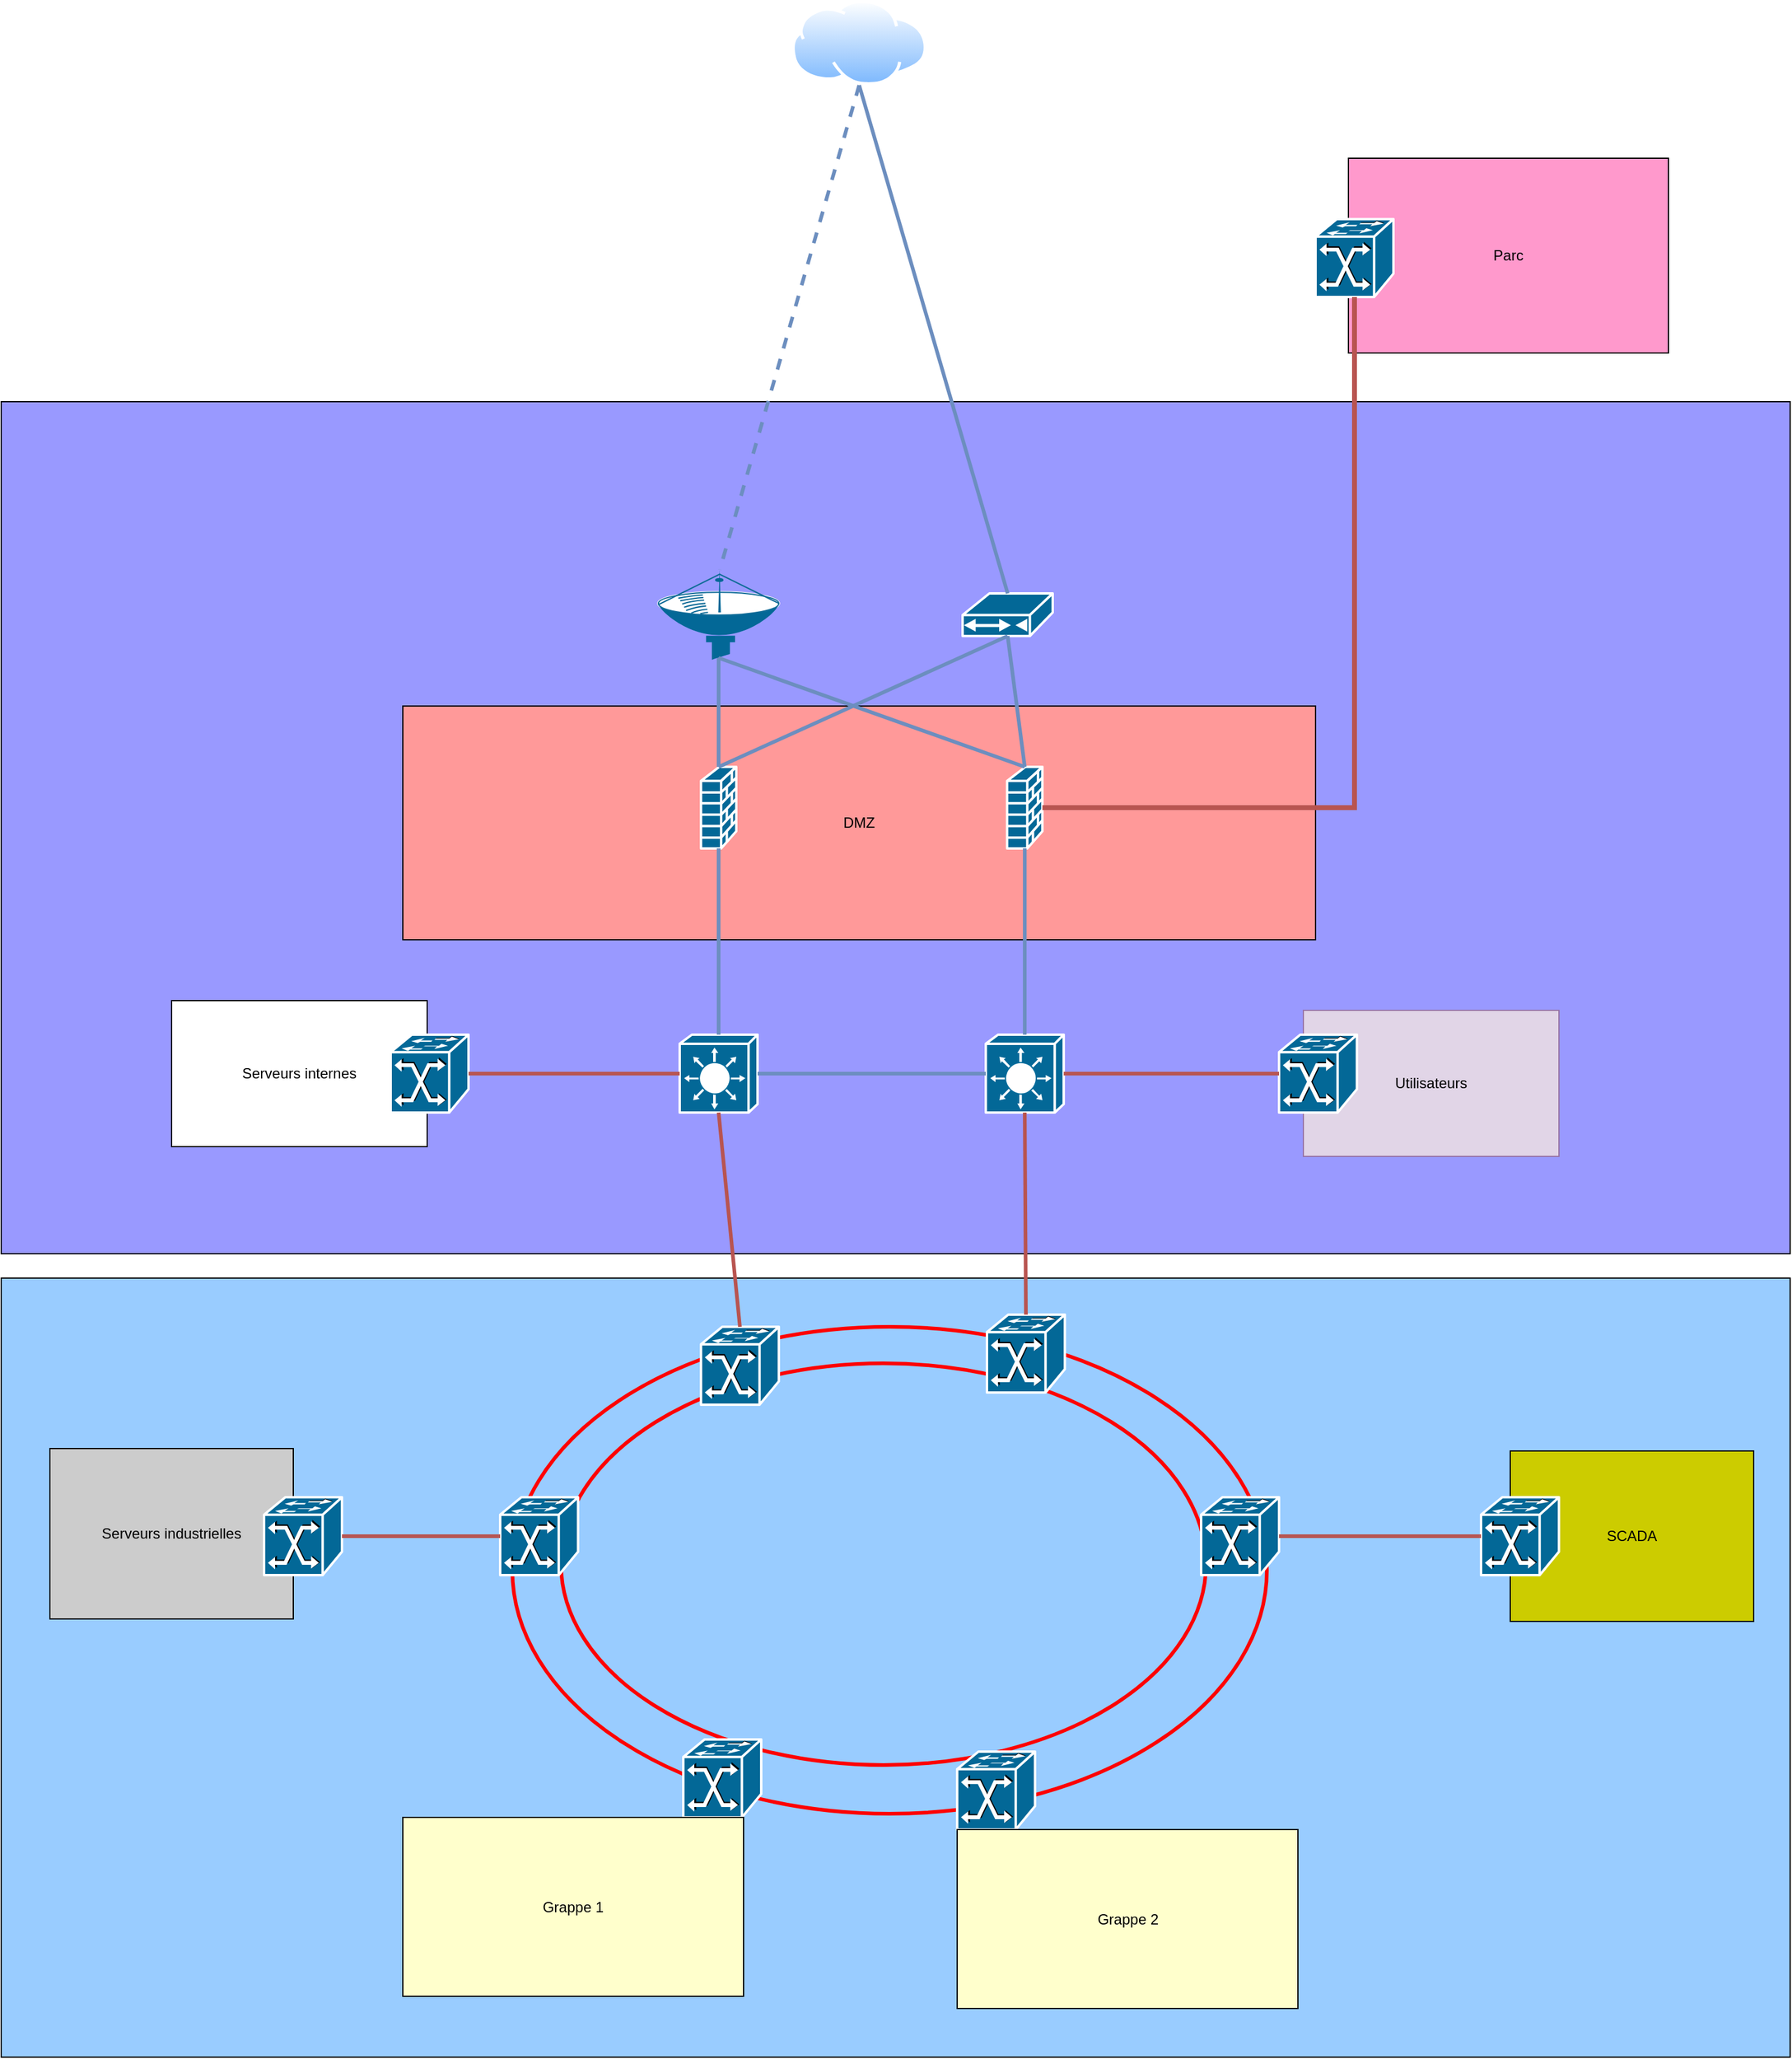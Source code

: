 <mxfile version="27.1.4">
  <diagram name="Page-1" id="dSXhLiUKM2LfeHZQxu41">
    <mxGraphModel dx="1928" dy="1921" grid="1" gridSize="10" guides="1" tooltips="1" connect="1" arrows="1" fold="1" page="1" pageScale="1" pageWidth="827" pageHeight="1169" math="0" shadow="0">
      <root>
        <mxCell id="0" />
        <mxCell id="1" parent="0" />
        <mxCell id="WGfG3eNtXVmUuOnjyOWt-20" value="" style="rounded=0;whiteSpace=wrap;html=1;fillColor=#99CCFF;" vertex="1" parent="1">
          <mxGeometry x="-280" y="830" width="1470" height="640" as="geometry" />
        </mxCell>
        <mxCell id="WGfG3eNtXVmUuOnjyOWt-57" value="" style="ellipse;whiteSpace=wrap;html=1;fillColor=none;strokeWidth=3;strokeColor=#FF0000;" vertex="1" parent="1">
          <mxGeometry x="140" y="870" width="620" height="400" as="geometry" />
        </mxCell>
        <mxCell id="WGfG3eNtXVmUuOnjyOWt-56" value="" style="ellipse;whiteSpace=wrap;html=1;fillColor=none;strokeWidth=3;strokeColor=#FF0000;" vertex="1" parent="1">
          <mxGeometry x="180" y="900" width="530" height="330" as="geometry" />
        </mxCell>
        <mxCell id="WGfG3eNtXVmUuOnjyOWt-28" value="Parc" style="rounded=0;whiteSpace=wrap;html=1;fillColor=#FF99CC;" vertex="1" parent="1">
          <mxGeometry x="827" y="-90" width="263" height="160" as="geometry" />
        </mxCell>
        <mxCell id="WGfG3eNtXVmUuOnjyOWt-24" value="SCADA" style="rounded=0;whiteSpace=wrap;html=1;fillColor=#CCCC00;" vertex="1" parent="1">
          <mxGeometry x="960" y="972" width="200" height="140" as="geometry" />
        </mxCell>
        <mxCell id="WGfG3eNtXVmUuOnjyOWt-23" value="Serveurs industrielles" style="rounded=0;whiteSpace=wrap;html=1;fillColor=#CCCCCC;" vertex="1" parent="1">
          <mxGeometry x="-240" y="970" width="200" height="140" as="geometry" />
        </mxCell>
        <mxCell id="WGfG3eNtXVmUuOnjyOWt-1" value="" style="rounded=0;whiteSpace=wrap;html=1;fillColor=#9999FF;" vertex="1" parent="1">
          <mxGeometry x="-280" y="110" width="1470" height="700" as="geometry" />
        </mxCell>
        <mxCell id="WGfG3eNtXVmUuOnjyOWt-18" value="Utilisateurs" style="rounded=0;whiteSpace=wrap;html=1;fillColor=#e1d5e7;strokeColor=#9673a6;" vertex="1" parent="1">
          <mxGeometry x="790" y="610" width="210" height="120" as="geometry" />
        </mxCell>
        <mxCell id="WGfG3eNtXVmUuOnjyOWt-19" value="Serveurs internes" style="rounded=0;whiteSpace=wrap;html=1;" vertex="1" parent="1">
          <mxGeometry x="-140" y="602" width="210" height="120" as="geometry" />
        </mxCell>
        <mxCell id="89dMwhakB2q7gFZ_QAYJ-8" value="DMZ" style="rounded=0;whiteSpace=wrap;html=1;fillColor=#FF9999;" parent="1" vertex="1">
          <mxGeometry x="50" y="360" width="750" height="192" as="geometry" />
        </mxCell>
        <mxCell id="89dMwhakB2q7gFZ_QAYJ-1" value="" style="image;aspect=fixed;perimeter=ellipsePerimeter;html=1;align=center;shadow=0;dashed=0;spacingTop=3;image=img/lib/active_directory/internet_cloud.svg;" parent="1" vertex="1">
          <mxGeometry x="369.44" y="-220" width="111.11" height="70" as="geometry" />
        </mxCell>
        <mxCell id="89dMwhakB2q7gFZ_QAYJ-2" value="" style="shape=mxgraph.cisco.wireless.satellite_dish;sketch=0;html=1;pointerEvents=1;dashed=0;fillColor=#036897;strokeColor=#ffffff;strokeWidth=2;verticalLabelPosition=bottom;verticalAlign=top;align=center;outlineConnect=0;" parent="1" vertex="1">
          <mxGeometry x="260" y="248" width="99" height="74" as="geometry" />
        </mxCell>
        <mxCell id="WGfG3eNtXVmUuOnjyOWt-4" value="" style="shape=mxgraph.cisco.security.firewall;sketch=0;html=1;pointerEvents=1;dashed=0;fillColor=#036897;strokeColor=#ffffff;strokeWidth=2;verticalLabelPosition=bottom;verticalAlign=top;align=center;outlineConnect=0;" vertex="1" parent="1">
          <mxGeometry x="295" y="410" width="29" height="67" as="geometry" />
        </mxCell>
        <mxCell id="WGfG3eNtXVmUuOnjyOWt-5" value="" style="shape=mxgraph.cisco.security.firewall;sketch=0;html=1;pointerEvents=1;dashed=0;fillColor=#036897;strokeColor=#ffffff;strokeWidth=2;verticalLabelPosition=bottom;verticalAlign=top;align=center;outlineConnect=0;" vertex="1" parent="1">
          <mxGeometry x="546.56" y="410" width="29" height="67" as="geometry" />
        </mxCell>
        <mxCell id="WGfG3eNtXVmUuOnjyOWt-6" value="" style="shape=mxgraph.cisco.modems_and_phones.cable_modem;sketch=0;html=1;pointerEvents=1;dashed=0;fillColor=#036897;strokeColor=#ffffff;strokeWidth=2;verticalLabelPosition=bottom;verticalAlign=top;align=center;outlineConnect=0;" vertex="1" parent="1">
          <mxGeometry x="510" y="267.5" width="74" height="35" as="geometry" />
        </mxCell>
        <mxCell id="WGfG3eNtXVmUuOnjyOWt-8" value="" style="shape=mxgraph.cisco.switches.layer_3_switch;sketch=0;html=1;pointerEvents=1;dashed=0;fillColor=#036897;strokeColor=#ffffff;strokeWidth=2;verticalLabelPosition=bottom;verticalAlign=top;align=center;outlineConnect=0;" vertex="1" parent="1">
          <mxGeometry x="277.5" y="630" width="64" height="64" as="geometry" />
        </mxCell>
        <mxCell id="WGfG3eNtXVmUuOnjyOWt-9" value="" style="shape=mxgraph.cisco.switches.layer_3_switch;sketch=0;html=1;pointerEvents=1;dashed=0;fillColor=#036897;strokeColor=#ffffff;strokeWidth=2;verticalLabelPosition=bottom;verticalAlign=top;align=center;outlineConnect=0;" vertex="1" parent="1">
          <mxGeometry x="529.06" y="630" width="64" height="64" as="geometry" />
        </mxCell>
        <mxCell id="WGfG3eNtXVmUuOnjyOWt-10" value="" style="shape=mxgraph.cisco.switches.atm_fast_gigabit_etherswitch;sketch=0;html=1;pointerEvents=1;dashed=0;fillColor=#036897;strokeColor=#ffffff;strokeWidth=2;verticalLabelPosition=bottom;verticalAlign=top;align=center;outlineConnect=0;" vertex="1" parent="1">
          <mxGeometry x="40" y="630" width="64" height="64" as="geometry" />
        </mxCell>
        <mxCell id="WGfG3eNtXVmUuOnjyOWt-11" value="" style="shape=mxgraph.cisco.switches.atm_fast_gigabit_etherswitch;sketch=0;html=1;pointerEvents=1;dashed=0;fillColor=#036897;strokeColor=#ffffff;strokeWidth=2;verticalLabelPosition=bottom;verticalAlign=top;align=center;outlineConnect=0;" vertex="1" parent="1">
          <mxGeometry x="770" y="630" width="64" height="64" as="geometry" />
        </mxCell>
        <mxCell id="WGfG3eNtXVmUuOnjyOWt-12" value="" style="shape=mxgraph.cisco.switches.atm_fast_gigabit_etherswitch;sketch=0;html=1;pointerEvents=1;dashed=0;fillColor=#036897;strokeColor=#ffffff;strokeWidth=2;verticalLabelPosition=bottom;verticalAlign=top;align=center;outlineConnect=0;" vertex="1" parent="1">
          <mxGeometry x="530" y="860" width="64" height="64" as="geometry" />
        </mxCell>
        <mxCell id="WGfG3eNtXVmUuOnjyOWt-13" value="" style="shape=mxgraph.cisco.switches.atm_fast_gigabit_etherswitch;sketch=0;html=1;pointerEvents=1;dashed=0;fillColor=#036897;strokeColor=#ffffff;strokeWidth=2;verticalLabelPosition=bottom;verticalAlign=top;align=center;outlineConnect=0;" vertex="1" parent="1">
          <mxGeometry x="295" y="870" width="64" height="64" as="geometry" />
        </mxCell>
        <mxCell id="WGfG3eNtXVmUuOnjyOWt-14" value="" style="shape=mxgraph.cisco.switches.atm_fast_gigabit_etherswitch;sketch=0;html=1;pointerEvents=1;dashed=0;fillColor=#036897;strokeColor=#ffffff;strokeWidth=2;verticalLabelPosition=bottom;verticalAlign=top;align=center;outlineConnect=0;" vertex="1" parent="1">
          <mxGeometry x="706" y="1010" width="64" height="64" as="geometry" />
        </mxCell>
        <mxCell id="WGfG3eNtXVmUuOnjyOWt-15" value="" style="shape=mxgraph.cisco.switches.atm_fast_gigabit_etherswitch;sketch=0;html=1;pointerEvents=1;dashed=0;fillColor=#036897;strokeColor=#ffffff;strokeWidth=2;verticalLabelPosition=bottom;verticalAlign=top;align=center;outlineConnect=0;" vertex="1" parent="1">
          <mxGeometry x="130" y="1010" width="64" height="64" as="geometry" />
        </mxCell>
        <mxCell id="WGfG3eNtXVmUuOnjyOWt-16" value="" style="shape=mxgraph.cisco.switches.atm_fast_gigabit_etherswitch;sketch=0;html=1;pointerEvents=1;dashed=0;fillColor=#036897;strokeColor=#ffffff;strokeWidth=2;verticalLabelPosition=bottom;verticalAlign=top;align=center;outlineConnect=0;" vertex="1" parent="1">
          <mxGeometry x="505.5" y="1219" width="64" height="64" as="geometry" />
        </mxCell>
        <mxCell id="WGfG3eNtXVmUuOnjyOWt-17" value="" style="shape=mxgraph.cisco.switches.atm_fast_gigabit_etherswitch;sketch=0;html=1;pointerEvents=1;dashed=0;fillColor=#036897;strokeColor=#ffffff;strokeWidth=2;verticalLabelPosition=bottom;verticalAlign=top;align=center;outlineConnect=0;" vertex="1" parent="1">
          <mxGeometry x="280.5" y="1209" width="64" height="64" as="geometry" />
        </mxCell>
        <mxCell id="WGfG3eNtXVmUuOnjyOWt-21" value="" style="shape=mxgraph.cisco.switches.atm_fast_gigabit_etherswitch;sketch=0;html=1;pointerEvents=1;dashed=0;fillColor=#036897;strokeColor=#ffffff;strokeWidth=2;verticalLabelPosition=bottom;verticalAlign=top;align=center;outlineConnect=0;" vertex="1" parent="1">
          <mxGeometry x="-64" y="1010" width="64" height="64" as="geometry" />
        </mxCell>
        <mxCell id="WGfG3eNtXVmUuOnjyOWt-22" value="" style="shape=mxgraph.cisco.switches.atm_fast_gigabit_etherswitch;sketch=0;html=1;pointerEvents=1;dashed=0;fillColor=#036897;strokeColor=#ffffff;strokeWidth=2;verticalLabelPosition=bottom;verticalAlign=top;align=center;outlineConnect=0;" vertex="1" parent="1">
          <mxGeometry x="936" y="1010" width="64" height="64" as="geometry" />
        </mxCell>
        <mxCell id="WGfG3eNtXVmUuOnjyOWt-25" value="Grappe 1" style="rounded=0;whiteSpace=wrap;html=1;fillColor=#FFFFCC;" vertex="1" parent="1">
          <mxGeometry x="50" y="1273" width="280" height="147" as="geometry" />
        </mxCell>
        <mxCell id="WGfG3eNtXVmUuOnjyOWt-26" value="Grappe 2" style="rounded=0;whiteSpace=wrap;html=1;fillColor=#FFFFCC;" vertex="1" parent="1">
          <mxGeometry x="505.5" y="1283" width="280" height="147" as="geometry" />
        </mxCell>
        <mxCell id="WGfG3eNtXVmUuOnjyOWt-27" value="" style="shape=mxgraph.cisco.switches.atm_fast_gigabit_etherswitch;sketch=0;html=1;pointerEvents=1;dashed=0;fillColor=#036897;strokeColor=#ffffff;strokeWidth=2;verticalLabelPosition=bottom;verticalAlign=top;align=center;outlineConnect=0;" vertex="1" parent="1">
          <mxGeometry x="800" y="-40" width="64" height="64" as="geometry" />
        </mxCell>
        <mxCell id="WGfG3eNtXVmUuOnjyOWt-31" style="edgeStyle=none;rounded=0;orthogonalLoop=1;jettySize=auto;html=1;exitX=0.5;exitY=1;exitDx=0;exitDy=0;entryX=0.51;entryY=0;entryDx=0;entryDy=0;entryPerimeter=0;endArrow=none;startFill=0;dashed=1;strokeWidth=3;fillColor=#dae8fc;strokeColor=#6c8ebf;" edge="1" parent="1" source="89dMwhakB2q7gFZ_QAYJ-1" target="89dMwhakB2q7gFZ_QAYJ-2">
          <mxGeometry relative="1" as="geometry" />
        </mxCell>
        <mxCell id="WGfG3eNtXVmUuOnjyOWt-32" style="edgeStyle=none;rounded=0;orthogonalLoop=1;jettySize=auto;html=1;exitX=0.5;exitY=1;exitDx=0;exitDy=0;entryX=0.5;entryY=0;entryDx=0;entryDy=0;entryPerimeter=0;endArrow=none;startFill=0;strokeWidth=3;fillColor=#dae8fc;strokeColor=#6c8ebf;" edge="1" parent="1" source="89dMwhakB2q7gFZ_QAYJ-1" target="WGfG3eNtXVmUuOnjyOWt-6">
          <mxGeometry relative="1" as="geometry" />
        </mxCell>
        <mxCell id="WGfG3eNtXVmUuOnjyOWt-33" style="edgeStyle=none;rounded=0;orthogonalLoop=1;jettySize=auto;html=1;exitX=0.5;exitY=0.98;exitDx=0;exitDy=0;exitPerimeter=0;entryX=0.5;entryY=0;entryDx=0;entryDy=0;entryPerimeter=0;strokeWidth=3;fillColor=#dae8fc;strokeColor=#6c8ebf;endArrow=none;startFill=0;" edge="1" parent="1" source="89dMwhakB2q7gFZ_QAYJ-2" target="WGfG3eNtXVmUuOnjyOWt-5">
          <mxGeometry relative="1" as="geometry" />
        </mxCell>
        <mxCell id="WGfG3eNtXVmUuOnjyOWt-34" style="edgeStyle=none;rounded=0;orthogonalLoop=1;jettySize=auto;html=1;exitX=0.5;exitY=1;exitDx=0;exitDy=0;exitPerimeter=0;entryX=0.5;entryY=0;entryDx=0;entryDy=0;entryPerimeter=0;strokeWidth=3;fillColor=#dae8fc;strokeColor=#6c8ebf;endArrow=none;startFill=0;" edge="1" parent="1" source="WGfG3eNtXVmUuOnjyOWt-6" target="WGfG3eNtXVmUuOnjyOWt-4">
          <mxGeometry relative="1" as="geometry" />
        </mxCell>
        <mxCell id="WGfG3eNtXVmUuOnjyOWt-35" style="edgeStyle=none;rounded=0;orthogonalLoop=1;jettySize=auto;html=1;exitX=0.5;exitY=1;exitDx=0;exitDy=0;exitPerimeter=0;entryX=0.5;entryY=0;entryDx=0;entryDy=0;entryPerimeter=0;strokeWidth=3;fillColor=#dae8fc;strokeColor=#6c8ebf;endArrow=none;startFill=0;" edge="1" parent="1" source="WGfG3eNtXVmUuOnjyOWt-6" target="WGfG3eNtXVmUuOnjyOWt-5">
          <mxGeometry relative="1" as="geometry" />
        </mxCell>
        <mxCell id="WGfG3eNtXVmUuOnjyOWt-36" style="edgeStyle=none;rounded=0;orthogonalLoop=1;jettySize=auto;html=1;exitX=0.5;exitY=0.98;exitDx=0;exitDy=0;exitPerimeter=0;entryX=0.5;entryY=0;entryDx=0;entryDy=0;entryPerimeter=0;strokeWidth=3;fillColor=#dae8fc;strokeColor=#6c8ebf;endArrow=none;startFill=0;" edge="1" parent="1" source="89dMwhakB2q7gFZ_QAYJ-2" target="WGfG3eNtXVmUuOnjyOWt-4">
          <mxGeometry relative="1" as="geometry" />
        </mxCell>
        <mxCell id="WGfG3eNtXVmUuOnjyOWt-37" style="edgeStyle=none;rounded=0;orthogonalLoop=1;jettySize=auto;html=1;exitX=0.5;exitY=1;exitDx=0;exitDy=0;exitPerimeter=0;entryX=0.5;entryY=0;entryDx=0;entryDy=0;entryPerimeter=0;fillColor=#dae8fc;strokeColor=#6c8ebf;strokeWidth=3;endArrow=none;startFill=0;" edge="1" parent="1" source="WGfG3eNtXVmUuOnjyOWt-5" target="WGfG3eNtXVmUuOnjyOWt-9">
          <mxGeometry relative="1" as="geometry" />
        </mxCell>
        <mxCell id="WGfG3eNtXVmUuOnjyOWt-38" style="edgeStyle=none;rounded=0;orthogonalLoop=1;jettySize=auto;html=1;exitX=0.5;exitY=1;exitDx=0;exitDy=0;exitPerimeter=0;entryX=0.5;entryY=0;entryDx=0;entryDy=0;entryPerimeter=0;fillColor=#dae8fc;strokeColor=#6c8ebf;strokeWidth=3;endArrow=none;startFill=0;" edge="1" parent="1" source="WGfG3eNtXVmUuOnjyOWt-4" target="WGfG3eNtXVmUuOnjyOWt-8">
          <mxGeometry relative="1" as="geometry" />
        </mxCell>
        <mxCell id="WGfG3eNtXVmUuOnjyOWt-39" style="edgeStyle=none;rounded=0;orthogonalLoop=1;jettySize=auto;html=1;exitX=1;exitY=0.5;exitDx=0;exitDy=0;exitPerimeter=0;entryX=0;entryY=0.5;entryDx=0;entryDy=0;entryPerimeter=0;fillColor=#dae8fc;strokeColor=#6c8ebf;strokeWidth=3;endArrow=none;startFill=0;" edge="1" parent="1" source="WGfG3eNtXVmUuOnjyOWt-8" target="WGfG3eNtXVmUuOnjyOWt-9">
          <mxGeometry relative="1" as="geometry" />
        </mxCell>
        <mxCell id="WGfG3eNtXVmUuOnjyOWt-40" style="edgeStyle=none;rounded=0;orthogonalLoop=1;jettySize=auto;html=1;exitX=1;exitY=0.5;exitDx=0;exitDy=0;exitPerimeter=0;entryX=0;entryY=0.5;entryDx=0;entryDy=0;entryPerimeter=0;fillColor=#f8cecc;strokeColor=#b85450;strokeWidth=3;endArrow=none;startFill=0;" edge="1" parent="1" source="WGfG3eNtXVmUuOnjyOWt-9" target="WGfG3eNtXVmUuOnjyOWt-11">
          <mxGeometry relative="1" as="geometry" />
        </mxCell>
        <mxCell id="WGfG3eNtXVmUuOnjyOWt-41" style="edgeStyle=none;rounded=0;orthogonalLoop=1;jettySize=auto;html=1;exitX=0;exitY=0.5;exitDx=0;exitDy=0;exitPerimeter=0;entryX=1;entryY=0.5;entryDx=0;entryDy=0;entryPerimeter=0;fillColor=#f8cecc;strokeColor=#b85450;strokeWidth=3;endArrow=none;startFill=0;" edge="1" parent="1" source="WGfG3eNtXVmUuOnjyOWt-8" target="WGfG3eNtXVmUuOnjyOWt-10">
          <mxGeometry relative="1" as="geometry" />
        </mxCell>
        <mxCell id="WGfG3eNtXVmUuOnjyOWt-59" style="edgeStyle=none;rounded=0;orthogonalLoop=1;jettySize=auto;html=1;exitX=1;exitY=0.5;exitDx=0;exitDy=0;exitPerimeter=0;entryX=0;entryY=0.5;entryDx=0;entryDy=0;entryPerimeter=0;endArrow=none;startFill=0;fillColor=#f8cecc;strokeColor=#b85450;strokeWidth=3;" edge="1" parent="1" source="WGfG3eNtXVmUuOnjyOWt-21" target="WGfG3eNtXVmUuOnjyOWt-15">
          <mxGeometry relative="1" as="geometry" />
        </mxCell>
        <mxCell id="WGfG3eNtXVmUuOnjyOWt-60" style="edgeStyle=none;rounded=0;orthogonalLoop=1;jettySize=auto;html=1;exitX=0;exitY=0.5;exitDx=0;exitDy=0;exitPerimeter=0;entryX=1;entryY=0.5;entryDx=0;entryDy=0;entryPerimeter=0;fillColor=#f8cecc;strokeColor=#b85450;endArrow=none;startFill=0;strokeWidth=3;" edge="1" parent="1" source="WGfG3eNtXVmUuOnjyOWt-22" target="WGfG3eNtXVmUuOnjyOWt-14">
          <mxGeometry relative="1" as="geometry" />
        </mxCell>
        <mxCell id="WGfG3eNtXVmUuOnjyOWt-61" style="edgeStyle=none;rounded=0;orthogonalLoop=1;jettySize=auto;html=1;exitX=0.5;exitY=0;exitDx=0;exitDy=0;exitPerimeter=0;entryX=0.5;entryY=1;entryDx=0;entryDy=0;entryPerimeter=0;endArrow=none;startFill=0;fillColor=#f8cecc;strokeColor=#b85450;strokeWidth=3;" edge="1" parent="1" source="WGfG3eNtXVmUuOnjyOWt-13" target="WGfG3eNtXVmUuOnjyOWt-8">
          <mxGeometry relative="1" as="geometry" />
        </mxCell>
        <mxCell id="WGfG3eNtXVmUuOnjyOWt-62" style="edgeStyle=none;rounded=0;orthogonalLoop=1;jettySize=auto;html=1;exitX=0.5;exitY=0;exitDx=0;exitDy=0;exitPerimeter=0;entryX=0.5;entryY=1;entryDx=0;entryDy=0;entryPerimeter=0;endArrow=none;startFill=0;fillColor=#f8cecc;strokeColor=#b85450;strokeWidth=3;" edge="1" parent="1" source="WGfG3eNtXVmUuOnjyOWt-12" target="WGfG3eNtXVmUuOnjyOWt-9">
          <mxGeometry relative="1" as="geometry" />
        </mxCell>
        <mxCell id="WGfG3eNtXVmUuOnjyOWt-63" style="edgeStyle=orthogonalEdgeStyle;rounded=0;orthogonalLoop=1;jettySize=auto;html=1;exitX=1;exitY=0.5;exitDx=0;exitDy=0;exitPerimeter=0;entryX=0.5;entryY=1;entryDx=0;entryDy=0;entryPerimeter=0;endArrow=none;startFill=0;fillColor=#f8cecc;strokeColor=#b85450;strokeWidth=4;" edge="1" parent="1" source="WGfG3eNtXVmUuOnjyOWt-5" target="WGfG3eNtXVmUuOnjyOWt-27">
          <mxGeometry relative="1" as="geometry" />
        </mxCell>
      </root>
    </mxGraphModel>
  </diagram>
</mxfile>
